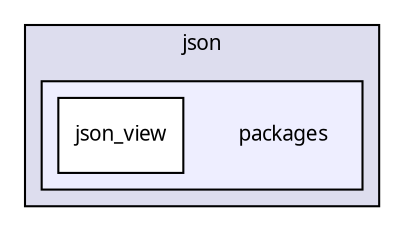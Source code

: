 digraph "packages/json/packages/" {
  compound=true
  node [ fontsize="10", fontname="FreeSans.ttf"];
  edge [ labelfontsize="10", labelfontname="FreeSans.ttf"];
  subgraph clusterdir_2cbe2fc85816c8b7b6fe9cab37b3ee93 {
    graph [ bgcolor="#ddddee", pencolor="black", label="json" fontname="FreeSans.ttf", fontsize="10", URL="dir_2cbe2fc85816c8b7b6fe9cab37b3ee93.html"]
  subgraph clusterdir_c86e8a83ca1ebf881411699efb86b576 {
    graph [ bgcolor="#eeeeff", pencolor="black", label="" URL="dir_c86e8a83ca1ebf881411699efb86b576.html"];
    dir_c86e8a83ca1ebf881411699efb86b576 [shape=plaintext label="packages"];
    dir_f65e0cce2a85d5ab0cecd99aaf980029 [shape=box label="json_view" color="black" fillcolor="white" style="filled" URL="dir_f65e0cce2a85d5ab0cecd99aaf980029.html"];
  }
  }
}
